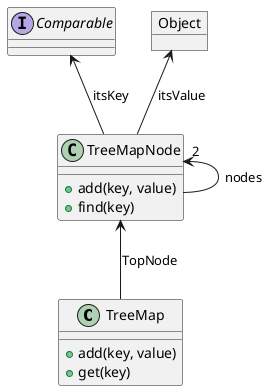 @startuml
class TreeMap{
+add(key, value)
+get(key)
}
class TreeMapNode{
    +add(key, value)
    +find(key)
}
interface Comparable{

}
Object Object{
}
TreeMapNode <-- TreeMap : TopNode
TreeMapNode "2" <-- TreeMapNode : nodes
Comparable <-- TreeMapNode : itsKey
"Object" <--  TreeMapNode : itsValue
@enduml